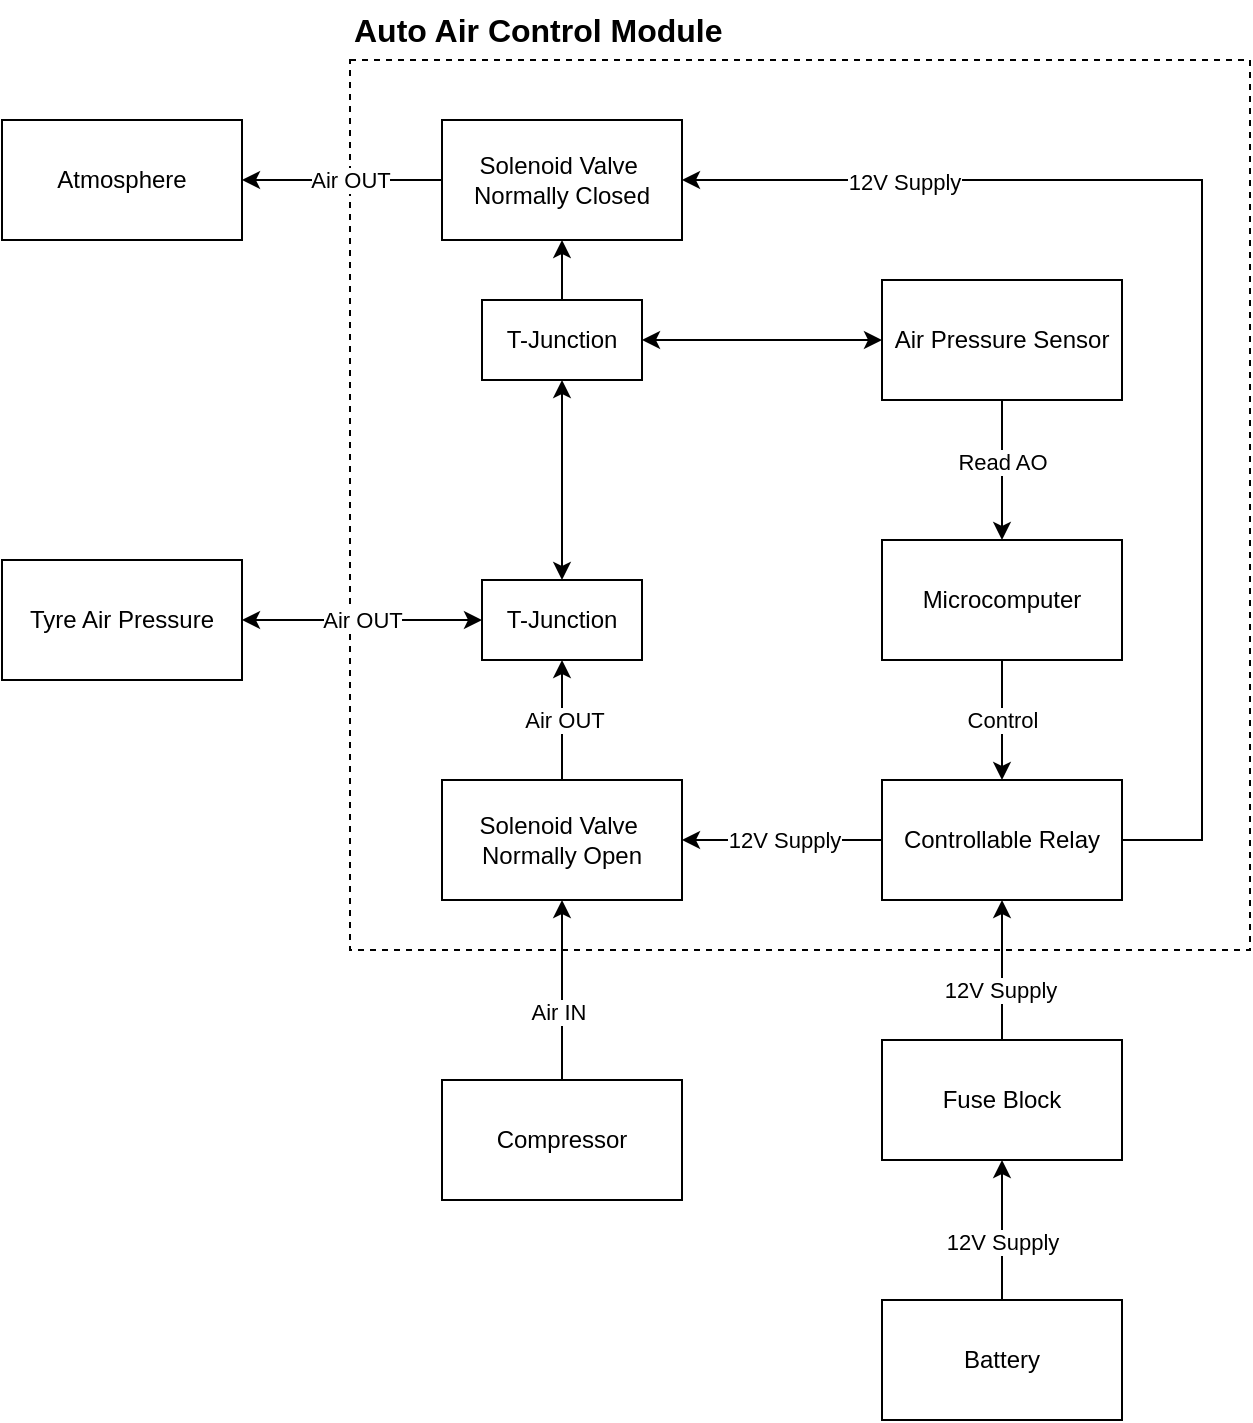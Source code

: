 <mxfile version="20.8.10" type="device"><diagram id="EPAXbRONVTBiZ7TRVGMd" name="Page-1"><mxGraphModel dx="1149" dy="1180" grid="1" gridSize="10" guides="1" tooltips="1" connect="1" arrows="1" fold="1" page="1" pageScale="1" pageWidth="827" pageHeight="1169" math="0" shadow="0"><root><mxCell id="0"/><mxCell id="1" parent="0"/><mxCell id="1bTd8crPN2KaDHvQzLe_-7" value="" style="rounded=0;whiteSpace=wrap;html=1;dashed=1;fillColor=none;" parent="1" vertex="1"><mxGeometry x="414" y="200" width="450" height="445" as="geometry"/></mxCell><mxCell id="1bTd8crPN2KaDHvQzLe_-11" style="edgeStyle=orthogonalEdgeStyle;rounded=0;orthogonalLoop=1;jettySize=auto;html=1;" parent="1" source="1bTd8crPN2KaDHvQzLe_-1" target="1bTd8crPN2KaDHvQzLe_-3" edge="1"><mxGeometry relative="1" as="geometry"/></mxCell><mxCell id="1bTd8crPN2KaDHvQzLe_-12" value="Air IN" style="edgeLabel;html=1;align=center;verticalAlign=middle;resizable=0;points=[];" parent="1bTd8crPN2KaDHvQzLe_-11" vertex="1" connectable="0"><mxGeometry x="-0.233" y="2" relative="1" as="geometry"><mxPoint as="offset"/></mxGeometry></mxCell><mxCell id="1bTd8crPN2KaDHvQzLe_-1" value="Compressor" style="rounded=0;whiteSpace=wrap;html=1;" parent="1" vertex="1"><mxGeometry x="460" y="710" width="120" height="60" as="geometry"/></mxCell><mxCell id="MnChRBaEjvRP7EZgHnx3-2" style="edgeStyle=orthogonalEdgeStyle;rounded=0;orthogonalLoop=1;jettySize=auto;html=1;entryX=0.5;entryY=0;entryDx=0;entryDy=0;" parent="1" source="1bTd8crPN2KaDHvQzLe_-2" target="1bTd8crPN2KaDHvQzLe_-5" edge="1"><mxGeometry relative="1" as="geometry"/></mxCell><mxCell id="MnChRBaEjvRP7EZgHnx3-14" value="Read AO" style="edgeLabel;html=1;align=center;verticalAlign=middle;resizable=0;points=[];" parent="MnChRBaEjvRP7EZgHnx3-2" vertex="1" connectable="0"><mxGeometry x="-0.191" relative="1" as="geometry"><mxPoint y="2" as="offset"/></mxGeometry></mxCell><mxCell id="1bTd8crPN2KaDHvQzLe_-2" value="Air Pressure Sensor" style="rounded=0;whiteSpace=wrap;html=1;" parent="1" vertex="1"><mxGeometry x="680" y="310" width="120" height="60" as="geometry"/></mxCell><mxCell id="1bTd8crPN2KaDHvQzLe_-17" style="edgeStyle=orthogonalEdgeStyle;rounded=0;orthogonalLoop=1;jettySize=auto;html=1;entryX=0.5;entryY=1;entryDx=0;entryDy=0;" parent="1" source="1bTd8crPN2KaDHvQzLe_-3" target="1bTd8crPN2KaDHvQzLe_-16" edge="1"><mxGeometry relative="1" as="geometry"><Array as="points"><mxPoint x="520" y="530"/><mxPoint x="520" y="530"/></Array></mxGeometry></mxCell><mxCell id="1bTd8crPN2KaDHvQzLe_-18" value="Air OUT" style="edgeLabel;html=1;align=center;verticalAlign=middle;resizable=0;points=[];" parent="1bTd8crPN2KaDHvQzLe_-17" vertex="1" connectable="0"><mxGeometry x="0.309" y="-1" relative="1" as="geometry"><mxPoint y="9" as="offset"/></mxGeometry></mxCell><mxCell id="1bTd8crPN2KaDHvQzLe_-3" value="Solenoid Valve&amp;nbsp;&lt;br&gt;Normally Open" style="rounded=0;whiteSpace=wrap;html=1;" parent="1" vertex="1"><mxGeometry x="460" y="560" width="120" height="60" as="geometry"/></mxCell><mxCell id="1bTd8crPN2KaDHvQzLe_-24" style="edgeStyle=orthogonalEdgeStyle;rounded=0;orthogonalLoop=1;jettySize=auto;html=1;startArrow=none;startFill=0;" parent="1" source="1bTd8crPN2KaDHvQzLe_-4" target="1bTd8crPN2KaDHvQzLe_-3" edge="1"><mxGeometry relative="1" as="geometry"/></mxCell><mxCell id="1bTd8crPN2KaDHvQzLe_-25" value="12V Supply" style="edgeLabel;html=1;align=center;verticalAlign=middle;resizable=0;points=[];" parent="1bTd8crPN2KaDHvQzLe_-24" vertex="1" connectable="0"><mxGeometry x="0.253" y="1" relative="1" as="geometry"><mxPoint x="13" y="-1" as="offset"/></mxGeometry></mxCell><mxCell id="MnChRBaEjvRP7EZgHnx3-12" style="edgeStyle=orthogonalEdgeStyle;rounded=0;orthogonalLoop=1;jettySize=auto;html=1;entryX=1;entryY=0.5;entryDx=0;entryDy=0;startArrow=none;startFill=0;" parent="1" source="1bTd8crPN2KaDHvQzLe_-4" target="MnChRBaEjvRP7EZgHnx3-6" edge="1"><mxGeometry relative="1" as="geometry"><Array as="points"><mxPoint x="840" y="590"/><mxPoint x="840" y="260"/></Array></mxGeometry></mxCell><mxCell id="MnChRBaEjvRP7EZgHnx3-13" value="12V Supply" style="edgeLabel;html=1;align=center;verticalAlign=middle;resizable=0;points=[];" parent="MnChRBaEjvRP7EZgHnx3-12" vertex="1" connectable="0"><mxGeometry x="0.649" y="1" relative="1" as="geometry"><mxPoint as="offset"/></mxGeometry></mxCell><mxCell id="1bTd8crPN2KaDHvQzLe_-4" value="Controllable Relay" style="rounded=0;whiteSpace=wrap;html=1;" parent="1" vertex="1"><mxGeometry x="680" y="560" width="120" height="60" as="geometry"/></mxCell><mxCell id="1bTd8crPN2KaDHvQzLe_-26" style="edgeStyle=orthogonalEdgeStyle;rounded=0;orthogonalLoop=1;jettySize=auto;html=1;startArrow=none;startFill=0;" parent="1" source="1bTd8crPN2KaDHvQzLe_-5" target="1bTd8crPN2KaDHvQzLe_-4" edge="1"><mxGeometry relative="1" as="geometry"/></mxCell><mxCell id="1bTd8crPN2KaDHvQzLe_-27" value="Control" style="edgeLabel;html=1;align=center;verticalAlign=middle;resizable=0;points=[];" parent="1bTd8crPN2KaDHvQzLe_-26" vertex="1" connectable="0"><mxGeometry x="0.135" relative="1" as="geometry"><mxPoint y="-4" as="offset"/></mxGeometry></mxCell><mxCell id="1bTd8crPN2KaDHvQzLe_-5" value="Microcomputer" style="rounded=0;whiteSpace=wrap;html=1;" parent="1" vertex="1"><mxGeometry x="680" y="440" width="120" height="60" as="geometry"/></mxCell><mxCell id="1bTd8crPN2KaDHvQzLe_-6" value="Tyre Air Pressure" style="rounded=0;whiteSpace=wrap;html=1;" parent="1" vertex="1"><mxGeometry x="240" y="450" width="120" height="60" as="geometry"/></mxCell><mxCell id="1bTd8crPN2KaDHvQzLe_-21" style="edgeStyle=orthogonalEdgeStyle;rounded=0;orthogonalLoop=1;jettySize=auto;html=1;exitX=0;exitY=0.5;exitDx=0;exitDy=0;entryX=1;entryY=0.5;entryDx=0;entryDy=0;startArrow=classic;startFill=1;" parent="1" source="1bTd8crPN2KaDHvQzLe_-16" target="1bTd8crPN2KaDHvQzLe_-6" edge="1"><mxGeometry relative="1" as="geometry"/></mxCell><mxCell id="1bTd8crPN2KaDHvQzLe_-23" value="Air OUT" style="edgeLabel;html=1;align=center;verticalAlign=middle;resizable=0;points=[];" parent="1bTd8crPN2KaDHvQzLe_-21" vertex="1" connectable="0"><mxGeometry x="0.3" relative="1" as="geometry"><mxPoint x="18" as="offset"/></mxGeometry></mxCell><mxCell id="MnChRBaEjvRP7EZgHnx3-4" style="edgeStyle=orthogonalEdgeStyle;rounded=0;orthogonalLoop=1;jettySize=auto;html=1;entryX=0.5;entryY=1;entryDx=0;entryDy=0;startArrow=classic;startFill=1;" parent="1" source="1bTd8crPN2KaDHvQzLe_-16" target="MnChRBaEjvRP7EZgHnx3-1" edge="1"><mxGeometry relative="1" as="geometry"/></mxCell><mxCell id="1bTd8crPN2KaDHvQzLe_-16" value="T-Junction" style="rounded=0;whiteSpace=wrap;html=1;fillColor=none;" parent="1" vertex="1"><mxGeometry x="480" y="460" width="80" height="40" as="geometry"/></mxCell><mxCell id="1bTd8crPN2KaDHvQzLe_-30" value="Auto Air Control Module" style="text;html=1;strokeColor=none;fillColor=none;align=left;verticalAlign=middle;whiteSpace=wrap;rounded=0;fontStyle=1;fontSize=16;" parent="1" vertex="1"><mxGeometry x="414" y="170" width="236" height="30" as="geometry"/></mxCell><mxCell id="1bTd8crPN2KaDHvQzLe_-33" style="edgeStyle=orthogonalEdgeStyle;rounded=0;orthogonalLoop=1;jettySize=auto;html=1;entryX=0.5;entryY=1;entryDx=0;entryDy=0;startArrow=none;startFill=0;" parent="1" source="1bTd8crPN2KaDHvQzLe_-31" target="1bTd8crPN2KaDHvQzLe_-32" edge="1"><mxGeometry relative="1" as="geometry"><Array as="points"><mxPoint x="740" y="790"/><mxPoint x="740" y="790"/></Array></mxGeometry></mxCell><mxCell id="1bTd8crPN2KaDHvQzLe_-35" value="12V Supply" style="edgeLabel;html=1;align=center;verticalAlign=middle;resizable=0;points=[];" parent="1bTd8crPN2KaDHvQzLe_-33" vertex="1" connectable="0"><mxGeometry x="-0.155" y="1" relative="1" as="geometry"><mxPoint x="1" as="offset"/></mxGeometry></mxCell><mxCell id="1bTd8crPN2KaDHvQzLe_-31" value="Battery" style="rounded=0;whiteSpace=wrap;html=1;fillColor=none;" parent="1" vertex="1"><mxGeometry x="680" y="820" width="120" height="60" as="geometry"/></mxCell><mxCell id="1bTd8crPN2KaDHvQzLe_-34" style="edgeStyle=orthogonalEdgeStyle;rounded=0;orthogonalLoop=1;jettySize=auto;html=1;entryX=0.5;entryY=1;entryDx=0;entryDy=0;startArrow=none;startFill=0;" parent="1" source="1bTd8crPN2KaDHvQzLe_-32" target="1bTd8crPN2KaDHvQzLe_-4" edge="1"><mxGeometry relative="1" as="geometry"/></mxCell><mxCell id="1bTd8crPN2KaDHvQzLe_-36" value="12V Supply" style="edgeLabel;html=1;align=center;verticalAlign=middle;resizable=0;points=[];" parent="1bTd8crPN2KaDHvQzLe_-34" vertex="1" connectable="0"><mxGeometry x="-0.278" y="1" relative="1" as="geometry"><mxPoint as="offset"/></mxGeometry></mxCell><mxCell id="1bTd8crPN2KaDHvQzLe_-32" value="Fuse Block" style="rounded=0;whiteSpace=wrap;html=1;fillColor=none;" parent="1" vertex="1"><mxGeometry x="680" y="690" width="120" height="60" as="geometry"/></mxCell><mxCell id="MnChRBaEjvRP7EZgHnx3-5" style="edgeStyle=orthogonalEdgeStyle;rounded=0;orthogonalLoop=1;jettySize=auto;html=1;entryX=0;entryY=0.5;entryDx=0;entryDy=0;startArrow=classic;startFill=1;" parent="1" source="MnChRBaEjvRP7EZgHnx3-1" target="1bTd8crPN2KaDHvQzLe_-2" edge="1"><mxGeometry relative="1" as="geometry"/></mxCell><mxCell id="MnChRBaEjvRP7EZgHnx3-7" style="edgeStyle=orthogonalEdgeStyle;rounded=0;orthogonalLoop=1;jettySize=auto;html=1;startArrow=none;startFill=0;" parent="1" source="MnChRBaEjvRP7EZgHnx3-1" target="MnChRBaEjvRP7EZgHnx3-6" edge="1"><mxGeometry relative="1" as="geometry"/></mxCell><mxCell id="MnChRBaEjvRP7EZgHnx3-1" value="T-Junction" style="rounded=0;whiteSpace=wrap;html=1;fillColor=none;" parent="1" vertex="1"><mxGeometry x="480" y="320" width="80" height="40" as="geometry"/></mxCell><mxCell id="MnChRBaEjvRP7EZgHnx3-9" style="edgeStyle=orthogonalEdgeStyle;rounded=0;orthogonalLoop=1;jettySize=auto;html=1;startArrow=none;startFill=0;" parent="1" source="MnChRBaEjvRP7EZgHnx3-6" target="MnChRBaEjvRP7EZgHnx3-10" edge="1"><mxGeometry relative="1" as="geometry"><mxPoint x="520" y="200" as="targetPoint"/></mxGeometry></mxCell><mxCell id="MnChRBaEjvRP7EZgHnx3-11" value="Air OUT" style="edgeLabel;html=1;align=center;verticalAlign=middle;resizable=0;points=[];" parent="MnChRBaEjvRP7EZgHnx3-9" vertex="1" connectable="0"><mxGeometry x="0.19" y="1" relative="1" as="geometry"><mxPoint x="13" y="-1" as="offset"/></mxGeometry></mxCell><mxCell id="MnChRBaEjvRP7EZgHnx3-6" value="Solenoid Valve&amp;nbsp;&lt;br&gt;Normally Closed" style="rounded=0;whiteSpace=wrap;html=1;" parent="1" vertex="1"><mxGeometry x="460" y="230" width="120" height="60" as="geometry"/></mxCell><mxCell id="MnChRBaEjvRP7EZgHnx3-10" value="Atmosphere" style="rounded=0;whiteSpace=wrap;html=1;" parent="1" vertex="1"><mxGeometry x="240" y="230" width="120" height="60" as="geometry"/></mxCell></root></mxGraphModel></diagram></mxfile>